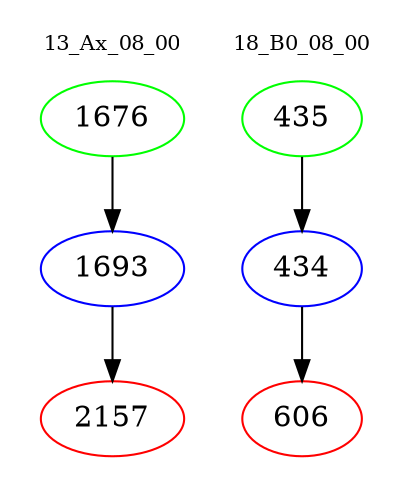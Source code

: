 digraph{
subgraph cluster_0 {
color = white
label = "13_Ax_08_00";
fontsize=10;
T0_1676 [label="1676", color="green"]
T0_1676 -> T0_1693 [color="black"]
T0_1693 [label="1693", color="blue"]
T0_1693 -> T0_2157 [color="black"]
T0_2157 [label="2157", color="red"]
}
subgraph cluster_1 {
color = white
label = "18_B0_08_00";
fontsize=10;
T1_435 [label="435", color="green"]
T1_435 -> T1_434 [color="black"]
T1_434 [label="434", color="blue"]
T1_434 -> T1_606 [color="black"]
T1_606 [label="606", color="red"]
}
}

